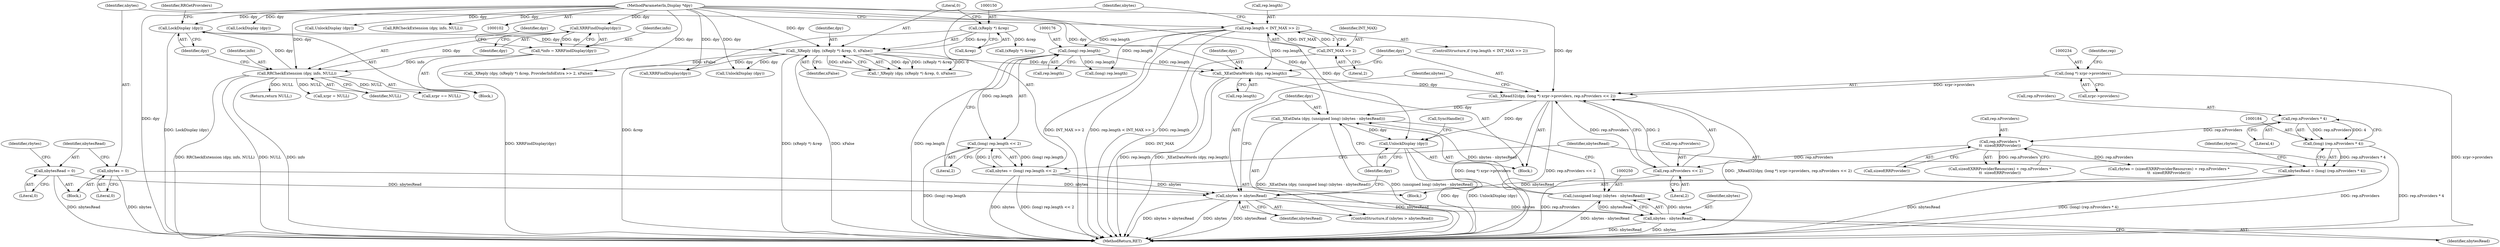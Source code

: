digraph "0_libXrandr_a0df3e1c7728205e5c7650b2e6dce684139254a6_1@pointer" {
"1000247" [label="(Call,_XEatData (dpy, (unsigned long) (nbytes - nbytesRead)))"];
"1000231" [label="(Call,_XRead32(dpy, (long *) xrpr->providers, rep.nProviders << 2))"];
"1000226" [label="(Call,_XEatDataWords (dpy, rep.length))"];
"1000147" [label="(Call,_XReply (dpy, (xReply *) &rep, 0, xFalse))"];
"1000121" [label="(Call,LockDisplay (dpy))"];
"1000117" [label="(Call,RRCheckExtension (dpy, info, NULL))"];
"1000109" [label="(Call,XRRFindDisplay(dpy))"];
"1000103" [label="(MethodParameterIn,Display *dpy)"];
"1000107" [label="(Call,*info = XRRFindDisplay(dpy))"];
"1000149" [label="(Call,(xReply *) &rep)"];
"1000175" [label="(Call,(long) rep.length)"];
"1000164" [label="(Call,rep.length < INT_MAX >> 2)"];
"1000168" [label="(Call,INT_MAX >> 2)"];
"1000233" [label="(Call,(long *) xrpr->providers)"];
"1000238" [label="(Call,rep.nProviders << 2)"];
"1000195" [label="(Call,rep.nProviders *\n\t\t  sizeof(RRProvider))"];
"1000185" [label="(Call,rep.nProviders * 4)"];
"1000249" [label="(Call,(unsigned long) (nbytes - nbytesRead))"];
"1000251" [label="(Call,nbytes - nbytesRead)"];
"1000244" [label="(Call,nbytes > nbytesRead)"];
"1000209" [label="(Call,nbytes = 0)"];
"1000172" [label="(Call,nbytes = (long) rep.length << 2)"];
"1000174" [label="(Call,(long) rep.length << 2)"];
"1000181" [label="(Call,nbytesRead = (long) (rep.nProviders * 4))"];
"1000183" [label="(Call,(long) (rep.nProviders * 4))"];
"1000212" [label="(Call,nbytesRead = 0)"];
"1000254" [label="(Call,UnlockDisplay (dpy))"];
"1000249" [label="(Call,(unsigned long) (nbytes - nbytesRead))"];
"1000156" [label="(Call,UnlockDisplay (dpy))"];
"1000245" [label="(Identifier,nbytes)"];
"1000163" [label="(ControlStructure,if (rep.length < INT_MAX >> 2))"];
"1000191" [label="(Identifier,rbytes)"];
"1000213" [label="(Identifier,nbytesRead)"];
"1000280" [label="(Call,LockDisplay (dpy))"];
"1000199" [label="(Call,sizeof(RRProvider))"];
"1000232" [label="(Identifier,dpy)"];
"1000107" [label="(Call,*info = XRRFindDisplay(dpy))"];
"1000192" [label="(Call,sizeof(XRRProviderResources) + rep.nProviders *\n\t\t  sizeof(RRProvider))"];
"1000165" [label="(Call,rep.length)"];
"1000154" [label="(Identifier,xFalse)"];
"1000254" [label="(Call,UnlockDisplay (dpy))"];
"1000196" [label="(Call,rep.nProviders)"];
"1000239" [label="(Call,rep.nProviders)"];
"1000172" [label="(Call,nbytes = (long) rep.length << 2)"];
"1000222" [label="(Call,xrpr == NULL)"];
"1000186" [label="(Call,rep.nProviders)"];
"1000147" [label="(Call,_XReply (dpy, (xReply *) &rep, 0, xFalse))"];
"1000183" [label="(Call,(long) (rep.nProviders * 4))"];
"1000212" [label="(Call,nbytesRead = 0)"];
"1000591" [label="(MethodReturn,RET)"];
"1000228" [label="(Call,rep.length)"];
"1000118" [label="(Identifier,dpy)"];
"1000185" [label="(Call,rep.nProviders * 4)"];
"1000243" [label="(ControlStructure,if (nbytes > nbytesRead))"];
"1000177" [label="(Call,rep.length)"];
"1000148" [label="(Identifier,dpy)"];
"1000211" [label="(Literal,0)"];
"1000170" [label="(Literal,2)"];
"1000174" [label="(Call,(long) rep.length << 2)"];
"1000149" [label="(Call,(xReply *) &rep)"];
"1000164" [label="(Call,rep.length < INT_MAX >> 2)"];
"1000190" [label="(Call,rbytes = (sizeof(XRRProviderResources) + rep.nProviders *\n\t\t  sizeof(RRProvider)))"];
"1000182" [label="(Identifier,nbytesRead)"];
"1000233" [label="(Call,(long *) xrpr->providers)"];
"1000313" [label="(Call,_XReply (dpy, (xReply *) &rep, ProviderInfoExtra >> 2, xFalse))"];
"1000151" [label="(Call,&rep)"];
"1000244" [label="(Call,nbytes > nbytesRead)"];
"1000235" [label="(Call,xrpr->providers)"];
"1000333" [label="(Call,(long) rep.length)"];
"1000231" [label="(Call,_XRead32(dpy, (long *) xrpr->providers, rep.nProviders << 2))"];
"1000117" [label="(Call,RRCheckExtension (dpy, info, NULL))"];
"1000251" [label="(Call,nbytes - nbytesRead)"];
"1000268" [label="(Call,XRRFindDisplay(dpy))"];
"1000119" [label="(Identifier,info)"];
"1000324" [label="(Call,UnlockDisplay (dpy))"];
"1000240" [label="(Identifier,rep)"];
"1000103" [label="(MethodParameterIn,Display *dpy)"];
"1000225" [label="(Block,)"];
"1000315" [label="(Call,(xReply *) &rep)"];
"1000122" [label="(Identifier,dpy)"];
"1000169" [label="(Identifier,INT_MAX)"];
"1000189" [label="(Literal,4)"];
"1000247" [label="(Call,_XEatData (dpy, (unsigned long) (nbytes - nbytesRead)))"];
"1000109" [label="(Call,XRRFindDisplay(dpy))"];
"1000209" [label="(Call,nbytes = 0)"];
"1000256" [label="(Call,SyncHandle())"];
"1000168" [label="(Call,INT_MAX >> 2)"];
"1000181" [label="(Call,nbytesRead = (long) (rep.nProviders * 4))"];
"1000159" [label="(Return,return NULL;)"];
"1000121" [label="(Call,LockDisplay (dpy))"];
"1000110" [label="(Identifier,dpy)"];
"1000195" [label="(Call,rep.nProviders *\n\t\t  sizeof(RRProvider))"];
"1000153" [label="(Literal,0)"];
"1000218" [label="(Call,xrpr = NULL)"];
"1000180" [label="(Literal,2)"];
"1000253" [label="(Identifier,nbytesRead)"];
"1000120" [label="(Identifier,NULL)"];
"1000124" [label="(Identifier,RRGetProviders)"];
"1000248" [label="(Identifier,dpy)"];
"1000246" [label="(Identifier,nbytesRead)"];
"1000146" [label="(Call,!_XReply (dpy, (xReply *) &rep, 0, xFalse))"];
"1000175" [label="(Call,(long) rep.length)"];
"1000108" [label="(Identifier,info)"];
"1000214" [label="(Literal,0)"];
"1000216" [label="(Identifier,rbytes)"];
"1000242" [label="(Literal,2)"];
"1000210" [label="(Identifier,nbytes)"];
"1000173" [label="(Identifier,nbytes)"];
"1000208" [label="(Block,)"];
"1000238" [label="(Call,rep.nProviders << 2)"];
"1000227" [label="(Identifier,dpy)"];
"1000105" [label="(Block,)"];
"1000252" [label="(Identifier,nbytes)"];
"1000276" [label="(Call,RRCheckExtension (dpy, info, NULL))"];
"1000226" [label="(Call,_XEatDataWords (dpy, rep.length))"];
"1000171" [label="(Block,)"];
"1000255" [label="(Identifier,dpy)"];
"1000247" -> "1000243"  [label="AST: "];
"1000247" -> "1000249"  [label="CFG: "];
"1000248" -> "1000247"  [label="AST: "];
"1000249" -> "1000247"  [label="AST: "];
"1000255" -> "1000247"  [label="CFG: "];
"1000247" -> "1000591"  [label="DDG: _XEatData (dpy, (unsigned long) (nbytes - nbytesRead))"];
"1000247" -> "1000591"  [label="DDG: (unsigned long) (nbytes - nbytesRead)"];
"1000231" -> "1000247"  [label="DDG: dpy"];
"1000103" -> "1000247"  [label="DDG: dpy"];
"1000249" -> "1000247"  [label="DDG: nbytes - nbytesRead"];
"1000247" -> "1000254"  [label="DDG: dpy"];
"1000231" -> "1000225"  [label="AST: "];
"1000231" -> "1000238"  [label="CFG: "];
"1000232" -> "1000231"  [label="AST: "];
"1000233" -> "1000231"  [label="AST: "];
"1000238" -> "1000231"  [label="AST: "];
"1000245" -> "1000231"  [label="CFG: "];
"1000231" -> "1000591"  [label="DDG: (long *) xrpr->providers"];
"1000231" -> "1000591"  [label="DDG: rep.nProviders << 2"];
"1000231" -> "1000591"  [label="DDG: _XRead32(dpy, (long *) xrpr->providers, rep.nProviders << 2)"];
"1000226" -> "1000231"  [label="DDG: dpy"];
"1000103" -> "1000231"  [label="DDG: dpy"];
"1000233" -> "1000231"  [label="DDG: xrpr->providers"];
"1000238" -> "1000231"  [label="DDG: rep.nProviders"];
"1000238" -> "1000231"  [label="DDG: 2"];
"1000231" -> "1000254"  [label="DDG: dpy"];
"1000226" -> "1000225"  [label="AST: "];
"1000226" -> "1000228"  [label="CFG: "];
"1000227" -> "1000226"  [label="AST: "];
"1000228" -> "1000226"  [label="AST: "];
"1000232" -> "1000226"  [label="CFG: "];
"1000226" -> "1000591"  [label="DDG: _XEatDataWords (dpy, rep.length)"];
"1000226" -> "1000591"  [label="DDG: rep.length"];
"1000147" -> "1000226"  [label="DDG: dpy"];
"1000103" -> "1000226"  [label="DDG: dpy"];
"1000175" -> "1000226"  [label="DDG: rep.length"];
"1000164" -> "1000226"  [label="DDG: rep.length"];
"1000147" -> "1000146"  [label="AST: "];
"1000147" -> "1000154"  [label="CFG: "];
"1000148" -> "1000147"  [label="AST: "];
"1000149" -> "1000147"  [label="AST: "];
"1000153" -> "1000147"  [label="AST: "];
"1000154" -> "1000147"  [label="AST: "];
"1000146" -> "1000147"  [label="CFG: "];
"1000147" -> "1000591"  [label="DDG: (xReply *) &rep"];
"1000147" -> "1000591"  [label="DDG: xFalse"];
"1000147" -> "1000146"  [label="DDG: dpy"];
"1000147" -> "1000146"  [label="DDG: (xReply *) &rep"];
"1000147" -> "1000146"  [label="DDG: 0"];
"1000147" -> "1000146"  [label="DDG: xFalse"];
"1000121" -> "1000147"  [label="DDG: dpy"];
"1000103" -> "1000147"  [label="DDG: dpy"];
"1000149" -> "1000147"  [label="DDG: &rep"];
"1000147" -> "1000156"  [label="DDG: dpy"];
"1000147" -> "1000268"  [label="DDG: dpy"];
"1000147" -> "1000313"  [label="DDG: xFalse"];
"1000121" -> "1000105"  [label="AST: "];
"1000121" -> "1000122"  [label="CFG: "];
"1000122" -> "1000121"  [label="AST: "];
"1000124" -> "1000121"  [label="CFG: "];
"1000121" -> "1000591"  [label="DDG: LockDisplay (dpy)"];
"1000117" -> "1000121"  [label="DDG: dpy"];
"1000103" -> "1000121"  [label="DDG: dpy"];
"1000117" -> "1000105"  [label="AST: "];
"1000117" -> "1000120"  [label="CFG: "];
"1000118" -> "1000117"  [label="AST: "];
"1000119" -> "1000117"  [label="AST: "];
"1000120" -> "1000117"  [label="AST: "];
"1000122" -> "1000117"  [label="CFG: "];
"1000117" -> "1000591"  [label="DDG: RRCheckExtension (dpy, info, NULL)"];
"1000117" -> "1000591"  [label="DDG: NULL"];
"1000117" -> "1000591"  [label="DDG: info"];
"1000109" -> "1000117"  [label="DDG: dpy"];
"1000103" -> "1000117"  [label="DDG: dpy"];
"1000107" -> "1000117"  [label="DDG: info"];
"1000117" -> "1000159"  [label="DDG: NULL"];
"1000117" -> "1000218"  [label="DDG: NULL"];
"1000117" -> "1000222"  [label="DDG: NULL"];
"1000109" -> "1000107"  [label="AST: "];
"1000109" -> "1000110"  [label="CFG: "];
"1000110" -> "1000109"  [label="AST: "];
"1000107" -> "1000109"  [label="CFG: "];
"1000109" -> "1000107"  [label="DDG: dpy"];
"1000103" -> "1000109"  [label="DDG: dpy"];
"1000103" -> "1000102"  [label="AST: "];
"1000103" -> "1000591"  [label="DDG: dpy"];
"1000103" -> "1000156"  [label="DDG: dpy"];
"1000103" -> "1000254"  [label="DDG: dpy"];
"1000103" -> "1000268"  [label="DDG: dpy"];
"1000103" -> "1000276"  [label="DDG: dpy"];
"1000103" -> "1000280"  [label="DDG: dpy"];
"1000103" -> "1000313"  [label="DDG: dpy"];
"1000103" -> "1000324"  [label="DDG: dpy"];
"1000107" -> "1000105"  [label="AST: "];
"1000108" -> "1000107"  [label="AST: "];
"1000118" -> "1000107"  [label="CFG: "];
"1000107" -> "1000591"  [label="DDG: XRRFindDisplay(dpy)"];
"1000149" -> "1000151"  [label="CFG: "];
"1000150" -> "1000149"  [label="AST: "];
"1000151" -> "1000149"  [label="AST: "];
"1000153" -> "1000149"  [label="CFG: "];
"1000149" -> "1000591"  [label="DDG: &rep"];
"1000149" -> "1000315"  [label="DDG: &rep"];
"1000175" -> "1000174"  [label="AST: "];
"1000175" -> "1000177"  [label="CFG: "];
"1000176" -> "1000175"  [label="AST: "];
"1000177" -> "1000175"  [label="AST: "];
"1000180" -> "1000175"  [label="CFG: "];
"1000175" -> "1000591"  [label="DDG: rep.length"];
"1000175" -> "1000174"  [label="DDG: rep.length"];
"1000164" -> "1000175"  [label="DDG: rep.length"];
"1000175" -> "1000333"  [label="DDG: rep.length"];
"1000164" -> "1000163"  [label="AST: "];
"1000164" -> "1000168"  [label="CFG: "];
"1000165" -> "1000164"  [label="AST: "];
"1000168" -> "1000164"  [label="AST: "];
"1000173" -> "1000164"  [label="CFG: "];
"1000210" -> "1000164"  [label="CFG: "];
"1000164" -> "1000591"  [label="DDG: INT_MAX >> 2"];
"1000164" -> "1000591"  [label="DDG: rep.length < INT_MAX >> 2"];
"1000164" -> "1000591"  [label="DDG: rep.length"];
"1000168" -> "1000164"  [label="DDG: INT_MAX"];
"1000168" -> "1000164"  [label="DDG: 2"];
"1000164" -> "1000333"  [label="DDG: rep.length"];
"1000168" -> "1000170"  [label="CFG: "];
"1000169" -> "1000168"  [label="AST: "];
"1000170" -> "1000168"  [label="AST: "];
"1000168" -> "1000591"  [label="DDG: INT_MAX"];
"1000233" -> "1000235"  [label="CFG: "];
"1000234" -> "1000233"  [label="AST: "];
"1000235" -> "1000233"  [label="AST: "];
"1000240" -> "1000233"  [label="CFG: "];
"1000233" -> "1000591"  [label="DDG: xrpr->providers"];
"1000238" -> "1000242"  [label="CFG: "];
"1000239" -> "1000238"  [label="AST: "];
"1000242" -> "1000238"  [label="AST: "];
"1000238" -> "1000591"  [label="DDG: rep.nProviders"];
"1000195" -> "1000238"  [label="DDG: rep.nProviders"];
"1000195" -> "1000192"  [label="AST: "];
"1000195" -> "1000199"  [label="CFG: "];
"1000196" -> "1000195"  [label="AST: "];
"1000199" -> "1000195"  [label="AST: "];
"1000192" -> "1000195"  [label="CFG: "];
"1000195" -> "1000591"  [label="DDG: rep.nProviders"];
"1000195" -> "1000190"  [label="DDG: rep.nProviders"];
"1000195" -> "1000192"  [label="DDG: rep.nProviders"];
"1000185" -> "1000195"  [label="DDG: rep.nProviders"];
"1000185" -> "1000183"  [label="AST: "];
"1000185" -> "1000189"  [label="CFG: "];
"1000186" -> "1000185"  [label="AST: "];
"1000189" -> "1000185"  [label="AST: "];
"1000183" -> "1000185"  [label="CFG: "];
"1000185" -> "1000183"  [label="DDG: rep.nProviders"];
"1000185" -> "1000183"  [label="DDG: 4"];
"1000249" -> "1000251"  [label="CFG: "];
"1000250" -> "1000249"  [label="AST: "];
"1000251" -> "1000249"  [label="AST: "];
"1000249" -> "1000591"  [label="DDG: nbytes - nbytesRead"];
"1000251" -> "1000249"  [label="DDG: nbytes"];
"1000251" -> "1000249"  [label="DDG: nbytesRead"];
"1000251" -> "1000253"  [label="CFG: "];
"1000252" -> "1000251"  [label="AST: "];
"1000253" -> "1000251"  [label="AST: "];
"1000251" -> "1000591"  [label="DDG: nbytesRead"];
"1000251" -> "1000591"  [label="DDG: nbytes"];
"1000244" -> "1000251"  [label="DDG: nbytes"];
"1000244" -> "1000251"  [label="DDG: nbytesRead"];
"1000244" -> "1000243"  [label="AST: "];
"1000244" -> "1000246"  [label="CFG: "];
"1000245" -> "1000244"  [label="AST: "];
"1000246" -> "1000244"  [label="AST: "];
"1000248" -> "1000244"  [label="CFG: "];
"1000255" -> "1000244"  [label="CFG: "];
"1000244" -> "1000591"  [label="DDG: nbytes > nbytesRead"];
"1000244" -> "1000591"  [label="DDG: nbytes"];
"1000244" -> "1000591"  [label="DDG: nbytesRead"];
"1000209" -> "1000244"  [label="DDG: nbytes"];
"1000172" -> "1000244"  [label="DDG: nbytes"];
"1000181" -> "1000244"  [label="DDG: nbytesRead"];
"1000212" -> "1000244"  [label="DDG: nbytesRead"];
"1000209" -> "1000208"  [label="AST: "];
"1000209" -> "1000211"  [label="CFG: "];
"1000210" -> "1000209"  [label="AST: "];
"1000211" -> "1000209"  [label="AST: "];
"1000213" -> "1000209"  [label="CFG: "];
"1000209" -> "1000591"  [label="DDG: nbytes"];
"1000172" -> "1000171"  [label="AST: "];
"1000172" -> "1000174"  [label="CFG: "];
"1000173" -> "1000172"  [label="AST: "];
"1000174" -> "1000172"  [label="AST: "];
"1000182" -> "1000172"  [label="CFG: "];
"1000172" -> "1000591"  [label="DDG: nbytes"];
"1000172" -> "1000591"  [label="DDG: (long) rep.length << 2"];
"1000174" -> "1000172"  [label="DDG: (long) rep.length"];
"1000174" -> "1000172"  [label="DDG: 2"];
"1000174" -> "1000180"  [label="CFG: "];
"1000180" -> "1000174"  [label="AST: "];
"1000174" -> "1000591"  [label="DDG: (long) rep.length"];
"1000181" -> "1000171"  [label="AST: "];
"1000181" -> "1000183"  [label="CFG: "];
"1000182" -> "1000181"  [label="AST: "];
"1000183" -> "1000181"  [label="AST: "];
"1000191" -> "1000181"  [label="CFG: "];
"1000181" -> "1000591"  [label="DDG: nbytesRead"];
"1000181" -> "1000591"  [label="DDG: (long) (rep.nProviders * 4)"];
"1000183" -> "1000181"  [label="DDG: rep.nProviders * 4"];
"1000184" -> "1000183"  [label="AST: "];
"1000183" -> "1000591"  [label="DDG: rep.nProviders * 4"];
"1000212" -> "1000208"  [label="AST: "];
"1000212" -> "1000214"  [label="CFG: "];
"1000213" -> "1000212"  [label="AST: "];
"1000214" -> "1000212"  [label="AST: "];
"1000216" -> "1000212"  [label="CFG: "];
"1000212" -> "1000591"  [label="DDG: nbytesRead"];
"1000254" -> "1000225"  [label="AST: "];
"1000254" -> "1000255"  [label="CFG: "];
"1000255" -> "1000254"  [label="AST: "];
"1000256" -> "1000254"  [label="CFG: "];
"1000254" -> "1000591"  [label="DDG: dpy"];
"1000254" -> "1000591"  [label="DDG: UnlockDisplay (dpy)"];
}
